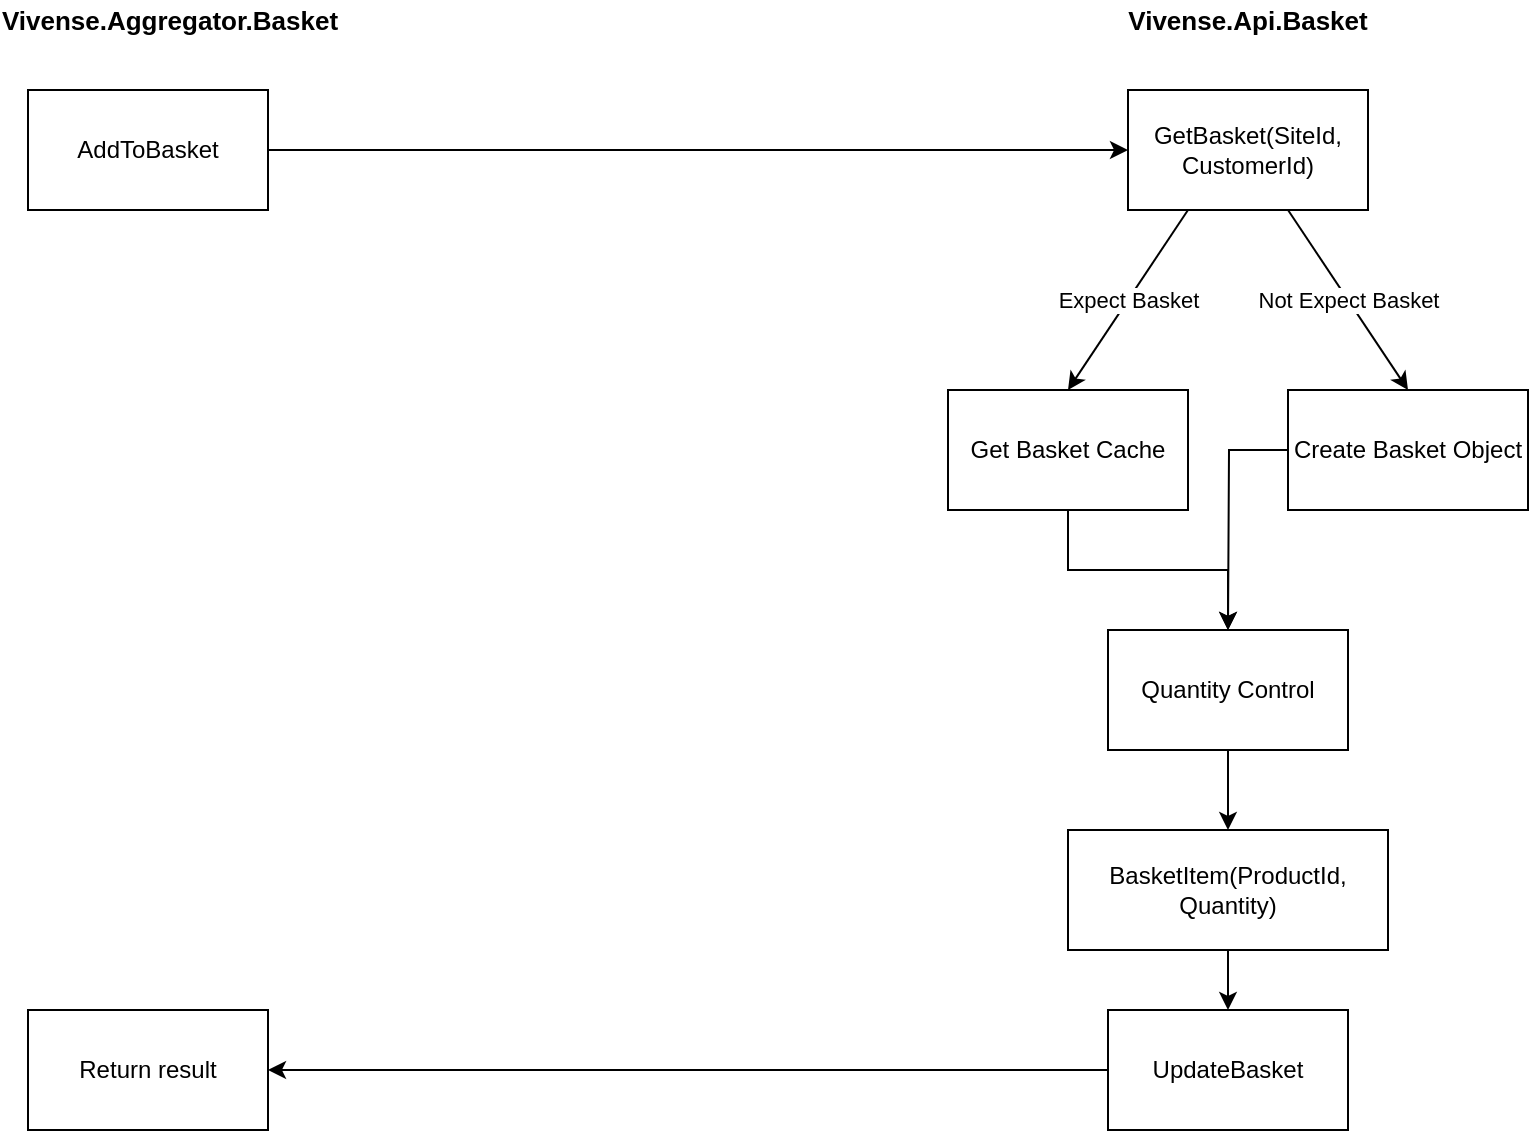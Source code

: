 <mxfile version="15.1.2" type="github">
  <diagram id="FmcaAKB2cFFs51TwNic5" name="Page-1">
    <mxGraphModel dx="1186" dy="704" grid="1" gridSize="10" guides="1" tooltips="1" connect="1" arrows="1" fold="1" page="1" pageScale="1" pageWidth="827" pageHeight="1169" math="0" shadow="0">
      <root>
        <mxCell id="0" />
        <mxCell id="1" parent="0" />
        <mxCell id="HHPsFoaIqlHAHNvTVhfj-15" value="" style="edgeStyle=orthogonalEdgeStyle;rounded=0;orthogonalLoop=1;jettySize=auto;html=1;" edge="1" parent="1" source="HHPsFoaIqlHAHNvTVhfj-1" target="HHPsFoaIqlHAHNvTVhfj-14">
          <mxGeometry relative="1" as="geometry" />
        </mxCell>
        <mxCell id="HHPsFoaIqlHAHNvTVhfj-1" value="AddToBasket" style="rounded=0;whiteSpace=wrap;html=1;" vertex="1" parent="1">
          <mxGeometry x="39" y="65" width="120" height="60" as="geometry" />
        </mxCell>
        <mxCell id="HHPsFoaIqlHAHNvTVhfj-22" style="edgeStyle=orthogonalEdgeStyle;rounded=0;orthogonalLoop=1;jettySize=auto;html=1;" edge="1" parent="1" source="HHPsFoaIqlHAHNvTVhfj-2" target="HHPsFoaIqlHAHNvTVhfj-19">
          <mxGeometry relative="1" as="geometry" />
        </mxCell>
        <mxCell id="HHPsFoaIqlHAHNvTVhfj-2" value="&lt;span&gt;Get Basket Cache&lt;/span&gt;" style="rounded=0;whiteSpace=wrap;html=1;" vertex="1" parent="1">
          <mxGeometry x="499" y="215" width="120" height="60" as="geometry" />
        </mxCell>
        <mxCell id="HHPsFoaIqlHAHNvTVhfj-21" style="edgeStyle=orthogonalEdgeStyle;rounded=0;orthogonalLoop=1;jettySize=auto;html=1;" edge="1" parent="1" source="HHPsFoaIqlHAHNvTVhfj-3">
          <mxGeometry relative="1" as="geometry">
            <mxPoint x="639" y="335" as="targetPoint" />
          </mxGeometry>
        </mxCell>
        <mxCell id="HHPsFoaIqlHAHNvTVhfj-3" value="&lt;span&gt;Create Basket Object&lt;/span&gt;" style="rounded=0;whiteSpace=wrap;html=1;" vertex="1" parent="1">
          <mxGeometry x="669" y="215" width="120" height="60" as="geometry" />
        </mxCell>
        <mxCell id="HHPsFoaIqlHAHNvTVhfj-4" value="" style="endArrow=classic;html=1;entryX=0.5;entryY=0;entryDx=0;entryDy=0;exitX=0.25;exitY=1;exitDx=0;exitDy=0;" edge="1" parent="1" source="HHPsFoaIqlHAHNvTVhfj-14" target="HHPsFoaIqlHAHNvTVhfj-2">
          <mxGeometry relative="1" as="geometry">
            <mxPoint x="99" y="195" as="sourcePoint" />
            <mxPoint x="219" y="195" as="targetPoint" />
          </mxGeometry>
        </mxCell>
        <mxCell id="HHPsFoaIqlHAHNvTVhfj-5" value="Expect Basket" style="edgeLabel;resizable=0;html=1;align=center;verticalAlign=middle;" connectable="0" vertex="1" parent="HHPsFoaIqlHAHNvTVhfj-4">
          <mxGeometry relative="1" as="geometry" />
        </mxCell>
        <mxCell id="HHPsFoaIqlHAHNvTVhfj-6" value="" style="endArrow=classic;html=1;entryX=0.5;entryY=0;entryDx=0;entryDy=0;" edge="1" parent="1" source="HHPsFoaIqlHAHNvTVhfj-14" target="HHPsFoaIqlHAHNvTVhfj-3">
          <mxGeometry relative="1" as="geometry">
            <mxPoint x="339" y="126" as="sourcePoint" />
            <mxPoint x="239" y="235" as="targetPoint" />
          </mxGeometry>
        </mxCell>
        <mxCell id="HHPsFoaIqlHAHNvTVhfj-7" value="Not Expect Basket" style="edgeLabel;resizable=0;html=1;align=center;verticalAlign=middle;" connectable="0" vertex="1" parent="HHPsFoaIqlHAHNvTVhfj-6">
          <mxGeometry relative="1" as="geometry" />
        </mxCell>
        <mxCell id="HHPsFoaIqlHAHNvTVhfj-13" value="" style="edgeStyle=orthogonalEdgeStyle;rounded=0;orthogonalLoop=1;jettySize=auto;html=1;" edge="1" parent="1" source="HHPsFoaIqlHAHNvTVhfj-10" target="HHPsFoaIqlHAHNvTVhfj-12">
          <mxGeometry relative="1" as="geometry" />
        </mxCell>
        <mxCell id="HHPsFoaIqlHAHNvTVhfj-10" value="BasketItem(ProductId, Quantity)" style="rounded=0;whiteSpace=wrap;html=1;" vertex="1" parent="1">
          <mxGeometry x="559" y="435" width="160" height="60" as="geometry" />
        </mxCell>
        <mxCell id="HHPsFoaIqlHAHNvTVhfj-25" style="edgeStyle=orthogonalEdgeStyle;rounded=0;orthogonalLoop=1;jettySize=auto;html=1;entryX=1;entryY=0.5;entryDx=0;entryDy=0;" edge="1" parent="1" source="HHPsFoaIqlHAHNvTVhfj-12" target="HHPsFoaIqlHAHNvTVhfj-24">
          <mxGeometry relative="1" as="geometry" />
        </mxCell>
        <mxCell id="HHPsFoaIqlHAHNvTVhfj-12" value="UpdateBasket" style="rounded=0;whiteSpace=wrap;html=1;" vertex="1" parent="1">
          <mxGeometry x="579" y="525" width="120" height="60" as="geometry" />
        </mxCell>
        <mxCell id="HHPsFoaIqlHAHNvTVhfj-14" value="GetBasket(SiteId, CustomerId)" style="rounded=0;whiteSpace=wrap;html=1;" vertex="1" parent="1">
          <mxGeometry x="589" y="65" width="120" height="60" as="geometry" />
        </mxCell>
        <mxCell id="HHPsFoaIqlHAHNvTVhfj-23" style="edgeStyle=orthogonalEdgeStyle;rounded=0;orthogonalLoop=1;jettySize=auto;html=1;entryX=0.5;entryY=0;entryDx=0;entryDy=0;" edge="1" parent="1" source="HHPsFoaIqlHAHNvTVhfj-19" target="HHPsFoaIqlHAHNvTVhfj-10">
          <mxGeometry relative="1" as="geometry" />
        </mxCell>
        <mxCell id="HHPsFoaIqlHAHNvTVhfj-19" value="Quantity Control" style="rounded=0;whiteSpace=wrap;html=1;" vertex="1" parent="1">
          <mxGeometry x="579" y="335" width="120" height="60" as="geometry" />
        </mxCell>
        <mxCell id="HHPsFoaIqlHAHNvTVhfj-24" value="Return result" style="rounded=0;whiteSpace=wrap;html=1;" vertex="1" parent="1">
          <mxGeometry x="39" y="525" width="120" height="60" as="geometry" />
        </mxCell>
        <mxCell id="HHPsFoaIqlHAHNvTVhfj-26" value="Vivense.Aggregator.Basket" style="text;html=1;strokeColor=none;fillColor=none;align=center;verticalAlign=middle;whiteSpace=wrap;rounded=0;fontStyle=1;fontSize=13;" vertex="1" parent="1">
          <mxGeometry x="30" y="20" width="159.5" height="20" as="geometry" />
        </mxCell>
        <mxCell id="HHPsFoaIqlHAHNvTVhfj-27" value="Vivense.Api.Basket" style="text;html=1;strokeColor=none;fillColor=none;align=center;verticalAlign=middle;whiteSpace=wrap;rounded=0;fontSize=13;fontStyle=1" vertex="1" parent="1">
          <mxGeometry x="569.25" y="20" width="159.5" height="20" as="geometry" />
        </mxCell>
      </root>
    </mxGraphModel>
  </diagram>
</mxfile>
